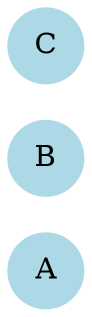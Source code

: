 digraph G {
  rankdir=LR;
  node [shape=circle, style=filled, color=lightblue];
  "A";
  "B";
  "C";
}
